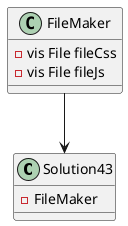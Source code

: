 @startuml
class Solution43{
- FileMaker
}

class FileMaker{
 -vis File fileCss
 -vis File fileJs
}
FileMaker --> Solution43
@enduml